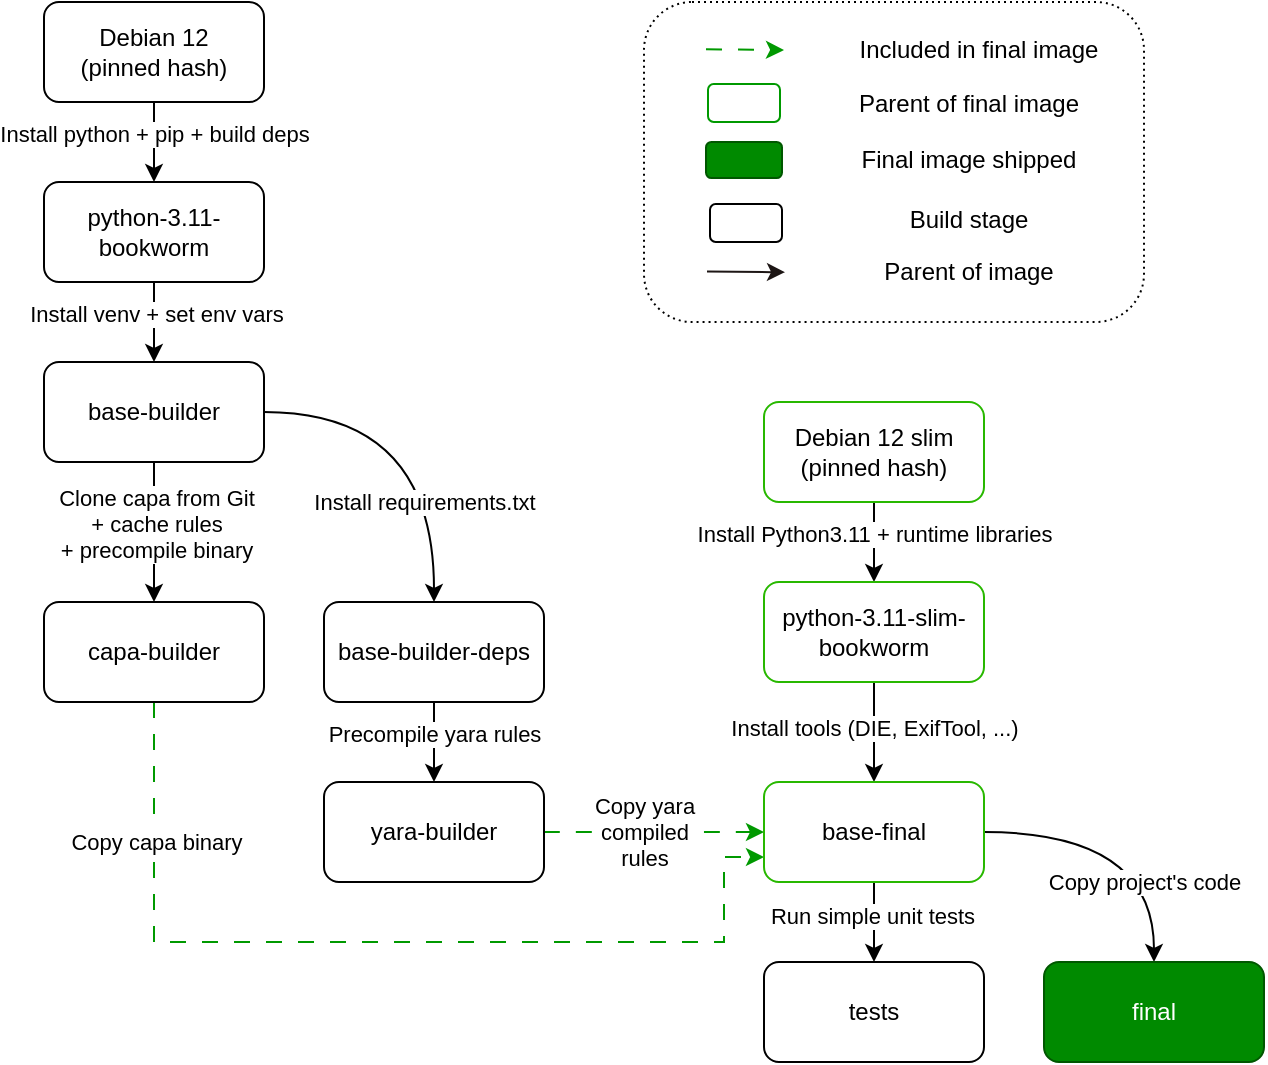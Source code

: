 <mxfile version="21.6.2" type="device">
  <diagram name="Pagina-1" id="Sfm3raGN3ymWN0VLq4fa">
    <mxGraphModel dx="1195" dy="696" grid="1" gridSize="10" guides="1" tooltips="1" connect="1" arrows="1" fold="1" page="1" pageScale="1" pageWidth="827" pageHeight="1169" math="0" shadow="0">
      <root>
        <mxCell id="0" />
        <mxCell id="1" parent="0" />
        <mxCell id="jOhwUVrL33IMhqoqmmyV-41" value="" style="rounded=1;whiteSpace=wrap;html=1;fillColor=none;dashed=1;dashPattern=1 2;" parent="1" vertex="1">
          <mxGeometry x="360" y="70" width="250" height="160" as="geometry" />
        </mxCell>
        <mxCell id="jOhwUVrL33IMhqoqmmyV-3" style="edgeStyle=orthogonalEdgeStyle;rounded=0;orthogonalLoop=1;jettySize=auto;html=1;exitX=0.5;exitY=1;exitDx=0;exitDy=0;entryX=0.5;entryY=0;entryDx=0;entryDy=0;" parent="1" source="jOhwUVrL33IMhqoqmmyV-1" target="jOhwUVrL33IMhqoqmmyV-2" edge="1">
          <mxGeometry relative="1" as="geometry" />
        </mxCell>
        <mxCell id="jOhwUVrL33IMhqoqmmyV-4" value="Install python + pip + build deps" style="edgeLabel;html=1;align=center;verticalAlign=middle;resizable=0;points=[];" parent="jOhwUVrL33IMhqoqmmyV-3" vertex="1" connectable="0">
          <mxGeometry x="-0.21" relative="1" as="geometry">
            <mxPoint as="offset" />
          </mxGeometry>
        </mxCell>
        <mxCell id="jOhwUVrL33IMhqoqmmyV-1" value="Debian 12&lt;br&gt;(pinned hash)" style="rounded=1;whiteSpace=wrap;html=1;" parent="1" vertex="1">
          <mxGeometry x="60" y="70" width="110" height="50" as="geometry" />
        </mxCell>
        <mxCell id="jOhwUVrL33IMhqoqmmyV-6" style="edgeStyle=orthogonalEdgeStyle;rounded=0;orthogonalLoop=1;jettySize=auto;html=1;exitX=0.5;exitY=1;exitDx=0;exitDy=0;entryX=0.5;entryY=0;entryDx=0;entryDy=0;" parent="1" source="jOhwUVrL33IMhqoqmmyV-2" target="jOhwUVrL33IMhqoqmmyV-5" edge="1">
          <mxGeometry relative="1" as="geometry" />
        </mxCell>
        <mxCell id="jOhwUVrL33IMhqoqmmyV-7" value="Install venv + set env vars" style="edgeLabel;html=1;align=center;verticalAlign=middle;resizable=0;points=[];" parent="jOhwUVrL33IMhqoqmmyV-6" vertex="1" connectable="0">
          <mxGeometry x="-0.193" y="1" relative="1" as="geometry">
            <mxPoint as="offset" />
          </mxGeometry>
        </mxCell>
        <mxCell id="jOhwUVrL33IMhqoqmmyV-2" value="python-3.11-bookworm" style="rounded=1;whiteSpace=wrap;html=1;" parent="1" vertex="1">
          <mxGeometry x="60" y="160" width="110" height="50" as="geometry" />
        </mxCell>
        <mxCell id="jOhwUVrL33IMhqoqmmyV-9" style="edgeStyle=orthogonalEdgeStyle;rounded=0;orthogonalLoop=1;jettySize=auto;html=1;exitX=0.5;exitY=1;exitDx=0;exitDy=0;entryX=0.5;entryY=0;entryDx=0;entryDy=0;" parent="1" source="jOhwUVrL33IMhqoqmmyV-5" target="jOhwUVrL33IMhqoqmmyV-8" edge="1">
          <mxGeometry relative="1" as="geometry" />
        </mxCell>
        <mxCell id="jOhwUVrL33IMhqoqmmyV-10" value="Clone capa from Git&lt;br&gt;+ cache rules&lt;br&gt;+ precompile binary" style="edgeLabel;html=1;align=center;verticalAlign=middle;resizable=0;points=[];" parent="jOhwUVrL33IMhqoqmmyV-9" vertex="1" connectable="0">
          <mxGeometry x="-0.176" y="1" relative="1" as="geometry">
            <mxPoint y="2" as="offset" />
          </mxGeometry>
        </mxCell>
        <mxCell id="jOhwUVrL33IMhqoqmmyV-12" style="edgeStyle=orthogonalEdgeStyle;rounded=0;orthogonalLoop=1;jettySize=auto;html=1;exitX=1;exitY=0.5;exitDx=0;exitDy=0;entryX=0.5;entryY=0;entryDx=0;entryDy=0;curved=1;" parent="1" source="jOhwUVrL33IMhqoqmmyV-5" target="jOhwUVrL33IMhqoqmmyV-11" edge="1">
          <mxGeometry relative="1" as="geometry" />
        </mxCell>
        <mxCell id="jOhwUVrL33IMhqoqmmyV-13" value="Install requirements.txt" style="edgeLabel;html=1;align=center;verticalAlign=middle;resizable=0;points=[];" parent="jOhwUVrL33IMhqoqmmyV-12" vertex="1" connectable="0">
          <mxGeometry x="0.241" y="-17" relative="1" as="geometry">
            <mxPoint x="12" y="18" as="offset" />
          </mxGeometry>
        </mxCell>
        <mxCell id="jOhwUVrL33IMhqoqmmyV-5" value="base-builder" style="rounded=1;whiteSpace=wrap;html=1;" parent="1" vertex="1">
          <mxGeometry x="60" y="250" width="110" height="50" as="geometry" />
        </mxCell>
        <mxCell id="jOhwUVrL33IMhqoqmmyV-33" style="edgeStyle=orthogonalEdgeStyle;rounded=0;orthogonalLoop=1;jettySize=auto;html=1;exitX=0.5;exitY=1;exitDx=0;exitDy=0;dashed=1;endArrow=classic;endFill=1;dashPattern=8 8;strokeColor=#009900;entryX=0;entryY=0.75;entryDx=0;entryDy=0;" parent="1" source="jOhwUVrL33IMhqoqmmyV-8" target="jOhwUVrL33IMhqoqmmyV-22" edge="1">
          <mxGeometry relative="1" as="geometry">
            <mxPoint x="115" y="500" as="targetPoint" />
            <Array as="points">
              <mxPoint x="115" y="540" />
              <mxPoint x="400" y="540" />
              <mxPoint x="400" y="498" />
            </Array>
          </mxGeometry>
        </mxCell>
        <mxCell id="jOhwUVrL33IMhqoqmmyV-34" value="Copy capa binary" style="edgeLabel;html=1;align=center;verticalAlign=middle;resizable=0;points=[];" parent="jOhwUVrL33IMhqoqmmyV-33" vertex="1" connectable="0">
          <mxGeometry x="0.259" y="-2" relative="1" as="geometry">
            <mxPoint x="-174" y="-52" as="offset" />
          </mxGeometry>
        </mxCell>
        <mxCell id="jOhwUVrL33IMhqoqmmyV-8" value="capa-builder" style="rounded=1;whiteSpace=wrap;html=1;" parent="1" vertex="1">
          <mxGeometry x="60" y="370" width="110" height="50" as="geometry" />
        </mxCell>
        <mxCell id="jOhwUVrL33IMhqoqmmyV-15" style="edgeStyle=orthogonalEdgeStyle;rounded=0;orthogonalLoop=1;jettySize=auto;html=1;exitX=0.5;exitY=1;exitDx=0;exitDy=0;entryX=0.5;entryY=0;entryDx=0;entryDy=0;" parent="1" source="jOhwUVrL33IMhqoqmmyV-11" target="jOhwUVrL33IMhqoqmmyV-14" edge="1">
          <mxGeometry relative="1" as="geometry" />
        </mxCell>
        <mxCell id="jOhwUVrL33IMhqoqmmyV-16" value="Precompile yara rules" style="edgeLabel;html=1;align=center;verticalAlign=middle;resizable=0;points=[];" parent="jOhwUVrL33IMhqoqmmyV-15" vertex="1" connectable="0">
          <mxGeometry x="-0.262" relative="1" as="geometry">
            <mxPoint y="1" as="offset" />
          </mxGeometry>
        </mxCell>
        <mxCell id="jOhwUVrL33IMhqoqmmyV-11" value="base-builder-deps" style="rounded=1;whiteSpace=wrap;html=1;" parent="1" vertex="1">
          <mxGeometry x="200" y="370" width="110" height="50" as="geometry" />
        </mxCell>
        <mxCell id="jOhwUVrL33IMhqoqmmyV-31" style="edgeStyle=orthogonalEdgeStyle;rounded=0;orthogonalLoop=1;jettySize=auto;html=1;exitX=1;exitY=0.5;exitDx=0;exitDy=0;entryX=0;entryY=0.5;entryDx=0;entryDy=0;curved=1;dashed=1;dashPattern=8 8;strokeColor=#009900;" parent="1" source="jOhwUVrL33IMhqoqmmyV-14" target="jOhwUVrL33IMhqoqmmyV-22" edge="1">
          <mxGeometry relative="1" as="geometry" />
        </mxCell>
        <mxCell id="jOhwUVrL33IMhqoqmmyV-32" value="Copy yara&lt;br&gt;compiled&lt;br&gt;rules" style="edgeLabel;html=1;align=center;verticalAlign=middle;resizable=0;points=[];" parent="jOhwUVrL33IMhqoqmmyV-31" vertex="1" connectable="0">
          <mxGeometry x="0.075" relative="1" as="geometry">
            <mxPoint x="-9" as="offset" />
          </mxGeometry>
        </mxCell>
        <mxCell id="jOhwUVrL33IMhqoqmmyV-14" value="yara-builder" style="rounded=1;whiteSpace=wrap;html=1;" parent="1" vertex="1">
          <mxGeometry x="200" y="460" width="110" height="50" as="geometry" />
        </mxCell>
        <mxCell id="jOhwUVrL33IMhqoqmmyV-19" style="edgeStyle=orthogonalEdgeStyle;rounded=0;orthogonalLoop=1;jettySize=auto;html=1;exitX=0.5;exitY=1;exitDx=0;exitDy=0;entryX=0.5;entryY=0;entryDx=0;entryDy=0;" parent="1" source="jOhwUVrL33IMhqoqmmyV-17" target="jOhwUVrL33IMhqoqmmyV-18" edge="1">
          <mxGeometry relative="1" as="geometry" />
        </mxCell>
        <mxCell id="jOhwUVrL33IMhqoqmmyV-21" value="Install Python3.11 + runtime libraries" style="edgeLabel;html=1;align=center;verticalAlign=middle;resizable=0;points=[];" parent="jOhwUVrL33IMhqoqmmyV-19" vertex="1" connectable="0">
          <mxGeometry x="-0.22" relative="1" as="geometry">
            <mxPoint as="offset" />
          </mxGeometry>
        </mxCell>
        <mxCell id="jOhwUVrL33IMhqoqmmyV-17" value="Debian 12 slim&lt;br&gt;(pinned hash)" style="rounded=1;whiteSpace=wrap;html=1;strokeColor=#28b800;" parent="1" vertex="1">
          <mxGeometry x="420" y="270" width="110" height="50" as="geometry" />
        </mxCell>
        <mxCell id="jOhwUVrL33IMhqoqmmyV-23" style="edgeStyle=orthogonalEdgeStyle;rounded=0;orthogonalLoop=1;jettySize=auto;html=1;exitX=0.5;exitY=1;exitDx=0;exitDy=0;entryX=0.5;entryY=0;entryDx=0;entryDy=0;" parent="1" source="jOhwUVrL33IMhqoqmmyV-18" target="jOhwUVrL33IMhqoqmmyV-22" edge="1">
          <mxGeometry relative="1" as="geometry" />
        </mxCell>
        <mxCell id="jOhwUVrL33IMhqoqmmyV-24" value="Install tools (DIE, ExifTool, ...)" style="edgeLabel;html=1;align=center;verticalAlign=middle;resizable=0;points=[];" parent="jOhwUVrL33IMhqoqmmyV-23" vertex="1" connectable="0">
          <mxGeometry x="-0.24" relative="1" as="geometry">
            <mxPoint y="4" as="offset" />
          </mxGeometry>
        </mxCell>
        <mxCell id="jOhwUVrL33IMhqoqmmyV-18" value="python-3.11-slim-bookworm" style="rounded=1;whiteSpace=wrap;html=1;strokeColor=#28b800;" parent="1" vertex="1">
          <mxGeometry x="420" y="360" width="110" height="50" as="geometry" />
        </mxCell>
        <mxCell id="jOhwUVrL33IMhqoqmmyV-26" style="edgeStyle=orthogonalEdgeStyle;rounded=0;orthogonalLoop=1;jettySize=auto;html=1;exitX=0.5;exitY=1;exitDx=0;exitDy=0;entryX=0.5;entryY=0;entryDx=0;entryDy=0;" parent="1" source="jOhwUVrL33IMhqoqmmyV-22" target="jOhwUVrL33IMhqoqmmyV-25" edge="1">
          <mxGeometry relative="1" as="geometry" />
        </mxCell>
        <mxCell id="jOhwUVrL33IMhqoqmmyV-27" value="Run simple unit tests" style="edgeLabel;html=1;align=center;verticalAlign=middle;resizable=0;points=[];" parent="jOhwUVrL33IMhqoqmmyV-26" vertex="1" connectable="0">
          <mxGeometry x="-0.28" y="-1" relative="1" as="geometry">
            <mxPoint y="2" as="offset" />
          </mxGeometry>
        </mxCell>
        <mxCell id="jOhwUVrL33IMhqoqmmyV-29" style="edgeStyle=orthogonalEdgeStyle;rounded=0;orthogonalLoop=1;jettySize=auto;html=1;exitX=1;exitY=0.5;exitDx=0;exitDy=0;entryX=0.5;entryY=0;entryDx=0;entryDy=0;curved=1;" parent="1" source="jOhwUVrL33IMhqoqmmyV-22" target="jOhwUVrL33IMhqoqmmyV-28" edge="1">
          <mxGeometry relative="1" as="geometry" />
        </mxCell>
        <mxCell id="jOhwUVrL33IMhqoqmmyV-30" value="Copy project&#39;s code" style="edgeLabel;html=1;align=center;verticalAlign=middle;resizable=0;points=[];" parent="jOhwUVrL33IMhqoqmmyV-29" vertex="1" connectable="0">
          <mxGeometry x="0.381" y="-18" relative="1" as="geometry">
            <mxPoint x="13" y="6" as="offset" />
          </mxGeometry>
        </mxCell>
        <mxCell id="jOhwUVrL33IMhqoqmmyV-22" value="base-final" style="rounded=1;whiteSpace=wrap;html=1;strokeColor=#28b800;" parent="1" vertex="1">
          <mxGeometry x="420" y="460" width="110" height="50" as="geometry" />
        </mxCell>
        <mxCell id="jOhwUVrL33IMhqoqmmyV-25" value="tests" style="rounded=1;whiteSpace=wrap;html=1;" parent="1" vertex="1">
          <mxGeometry x="420" y="550" width="110" height="50" as="geometry" />
        </mxCell>
        <mxCell id="jOhwUVrL33IMhqoqmmyV-28" value="final" style="rounded=1;whiteSpace=wrap;html=1;fillColor=#008a00;fontColor=#ffffff;strokeColor=#005700;" parent="1" vertex="1">
          <mxGeometry x="560" y="550" width="110" height="50" as="geometry" />
        </mxCell>
        <mxCell id="jOhwUVrL33IMhqoqmmyV-35" value="" style="endArrow=classic;html=1;rounded=0;dashed=1;dashPattern=8 8;strokeColor=#009900;" parent="1" edge="1">
          <mxGeometry width="50" height="50" relative="1" as="geometry">
            <mxPoint x="391" y="93.68" as="sourcePoint" />
            <mxPoint x="430" y="94" as="targetPoint" />
          </mxGeometry>
        </mxCell>
        <mxCell id="jOhwUVrL33IMhqoqmmyV-36" value="Included in final image" style="text;html=1;align=center;verticalAlign=middle;resizable=0;points=[];autosize=1;strokeColor=none;fillColor=none;" parent="1" vertex="1">
          <mxGeometry x="457" y="79" width="140" height="30" as="geometry" />
        </mxCell>
        <mxCell id="jOhwUVrL33IMhqoqmmyV-37" value="" style="rounded=1;whiteSpace=wrap;html=1;strokeColor=#009900;" parent="1" vertex="1">
          <mxGeometry x="392" y="111" width="36" height="19" as="geometry" />
        </mxCell>
        <mxCell id="jOhwUVrL33IMhqoqmmyV-38" value="Parent of final image" style="text;html=1;align=center;verticalAlign=middle;resizable=0;points=[];autosize=1;strokeColor=none;fillColor=none;" parent="1" vertex="1">
          <mxGeometry x="457" y="105.5" width="130" height="30" as="geometry" />
        </mxCell>
        <mxCell id="jOhwUVrL33IMhqoqmmyV-39" value="" style="rounded=1;whiteSpace=wrap;html=1;strokeColor=#005700;fillColor=#008a00;fontColor=#ffffff;" parent="1" vertex="1">
          <mxGeometry x="391" y="140" width="38" height="18" as="geometry" />
        </mxCell>
        <mxCell id="jOhwUVrL33IMhqoqmmyV-40" value="Final image shipped" style="text;html=1;align=center;verticalAlign=middle;resizable=0;points=[];autosize=1;strokeColor=none;fillColor=none;" parent="1" vertex="1">
          <mxGeometry x="457" y="134" width="130" height="30" as="geometry" />
        </mxCell>
        <mxCell id="Mc7Jm_nQybQ_6d2vDL7U-2" value="Build stage" style="text;html=1;align=center;verticalAlign=middle;resizable=0;points=[];autosize=1;strokeColor=none;fillColor=none;" vertex="1" parent="1">
          <mxGeometry x="482" y="163.5" width="80" height="30" as="geometry" />
        </mxCell>
        <mxCell id="Mc7Jm_nQybQ_6d2vDL7U-4" value="" style="rounded=1;whiteSpace=wrap;html=1;" vertex="1" parent="1">
          <mxGeometry x="393" y="171" width="36" height="19" as="geometry" />
        </mxCell>
        <mxCell id="Mc7Jm_nQybQ_6d2vDL7U-5" value="" style="endArrow=classic;html=1;rounded=0;strokeColor=#1D1615;" edge="1" parent="1">
          <mxGeometry width="50" height="50" relative="1" as="geometry">
            <mxPoint x="391.5" y="204.8" as="sourcePoint" />
            <mxPoint x="430.5" y="205.12" as="targetPoint" />
          </mxGeometry>
        </mxCell>
        <mxCell id="Mc7Jm_nQybQ_6d2vDL7U-6" value="Parent of image" style="text;html=1;align=center;verticalAlign=middle;resizable=0;points=[];autosize=1;strokeColor=none;fillColor=none;" vertex="1" parent="1">
          <mxGeometry x="467" y="190" width="110" height="30" as="geometry" />
        </mxCell>
      </root>
    </mxGraphModel>
  </diagram>
</mxfile>
